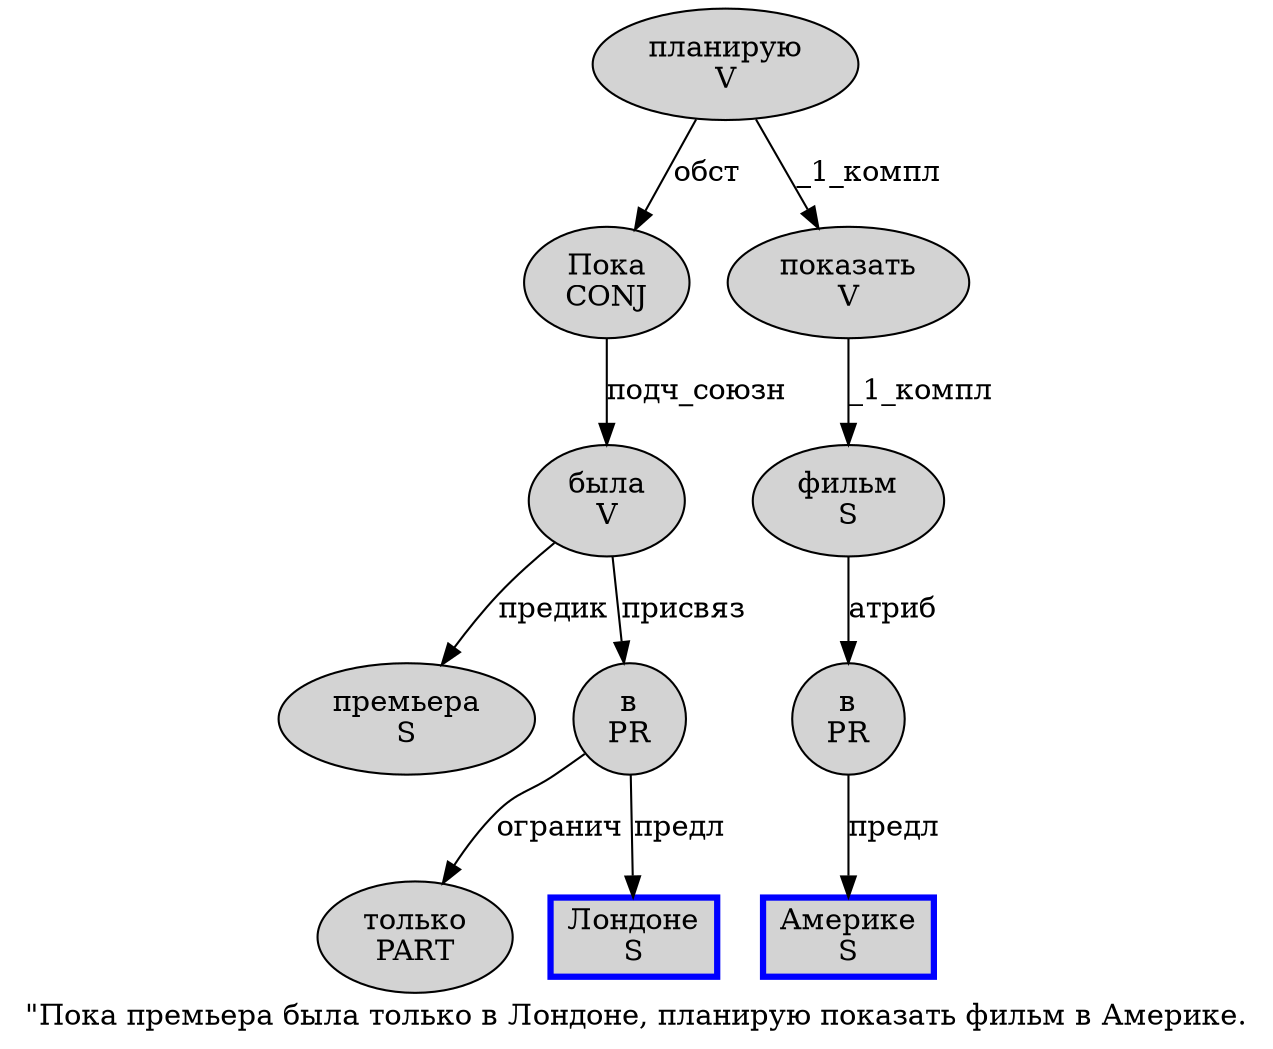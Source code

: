 digraph SENTENCE_16 {
	graph [label="\"Пока премьера была только в Лондоне, планирую показать фильм в Америке."]
	node [style=filled]
		1 [label="Пока
CONJ" color="" fillcolor=lightgray penwidth=1 shape=ellipse]
		2 [label="премьера
S" color="" fillcolor=lightgray penwidth=1 shape=ellipse]
		3 [label="была
V" color="" fillcolor=lightgray penwidth=1 shape=ellipse]
		4 [label="только
PART" color="" fillcolor=lightgray penwidth=1 shape=ellipse]
		5 [label="в
PR" color="" fillcolor=lightgray penwidth=1 shape=ellipse]
		6 [label="Лондоне
S" color=blue fillcolor=lightgray penwidth=3 shape=box]
		8 [label="планирую
V" color="" fillcolor=lightgray penwidth=1 shape=ellipse]
		9 [label="показать
V" color="" fillcolor=lightgray penwidth=1 shape=ellipse]
		10 [label="фильм
S" color="" fillcolor=lightgray penwidth=1 shape=ellipse]
		11 [label="в
PR" color="" fillcolor=lightgray penwidth=1 shape=ellipse]
		12 [label="Америке
S" color=blue fillcolor=lightgray penwidth=3 shape=box]
			5 -> 4 [label="огранич"]
			5 -> 6 [label="предл"]
			10 -> 11 [label="атриб"]
			8 -> 1 [label="обст"]
			8 -> 9 [label="_1_компл"]
			1 -> 3 [label="подч_союзн"]
			9 -> 10 [label="_1_компл"]
			11 -> 12 [label="предл"]
			3 -> 2 [label="предик"]
			3 -> 5 [label="присвяз"]
}